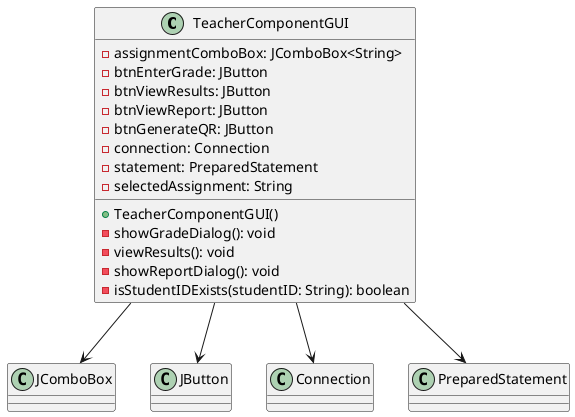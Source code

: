 @startuml
         
class TeacherComponentGUI {
  - assignmentComboBox: JComboBox<String>
  - btnEnterGrade: JButton
  - btnViewResults: JButton
  - btnViewReport: JButton
  - btnGenerateQR: JButton
  - connection: Connection
  - statement: PreparedStatement
  - selectedAssignment: String
  + TeacherComponentGUI()
  - showGradeDialog(): void
  - viewResults(): void
  - showReportDialog(): void
  - isStudentIDExists(studentID: String): boolean
}

TeacherComponentGUI --> JComboBox
TeacherComponentGUI --> JButton
TeacherComponentGUI --> Connection
TeacherComponentGUI --> PreparedStatement

@enduml
